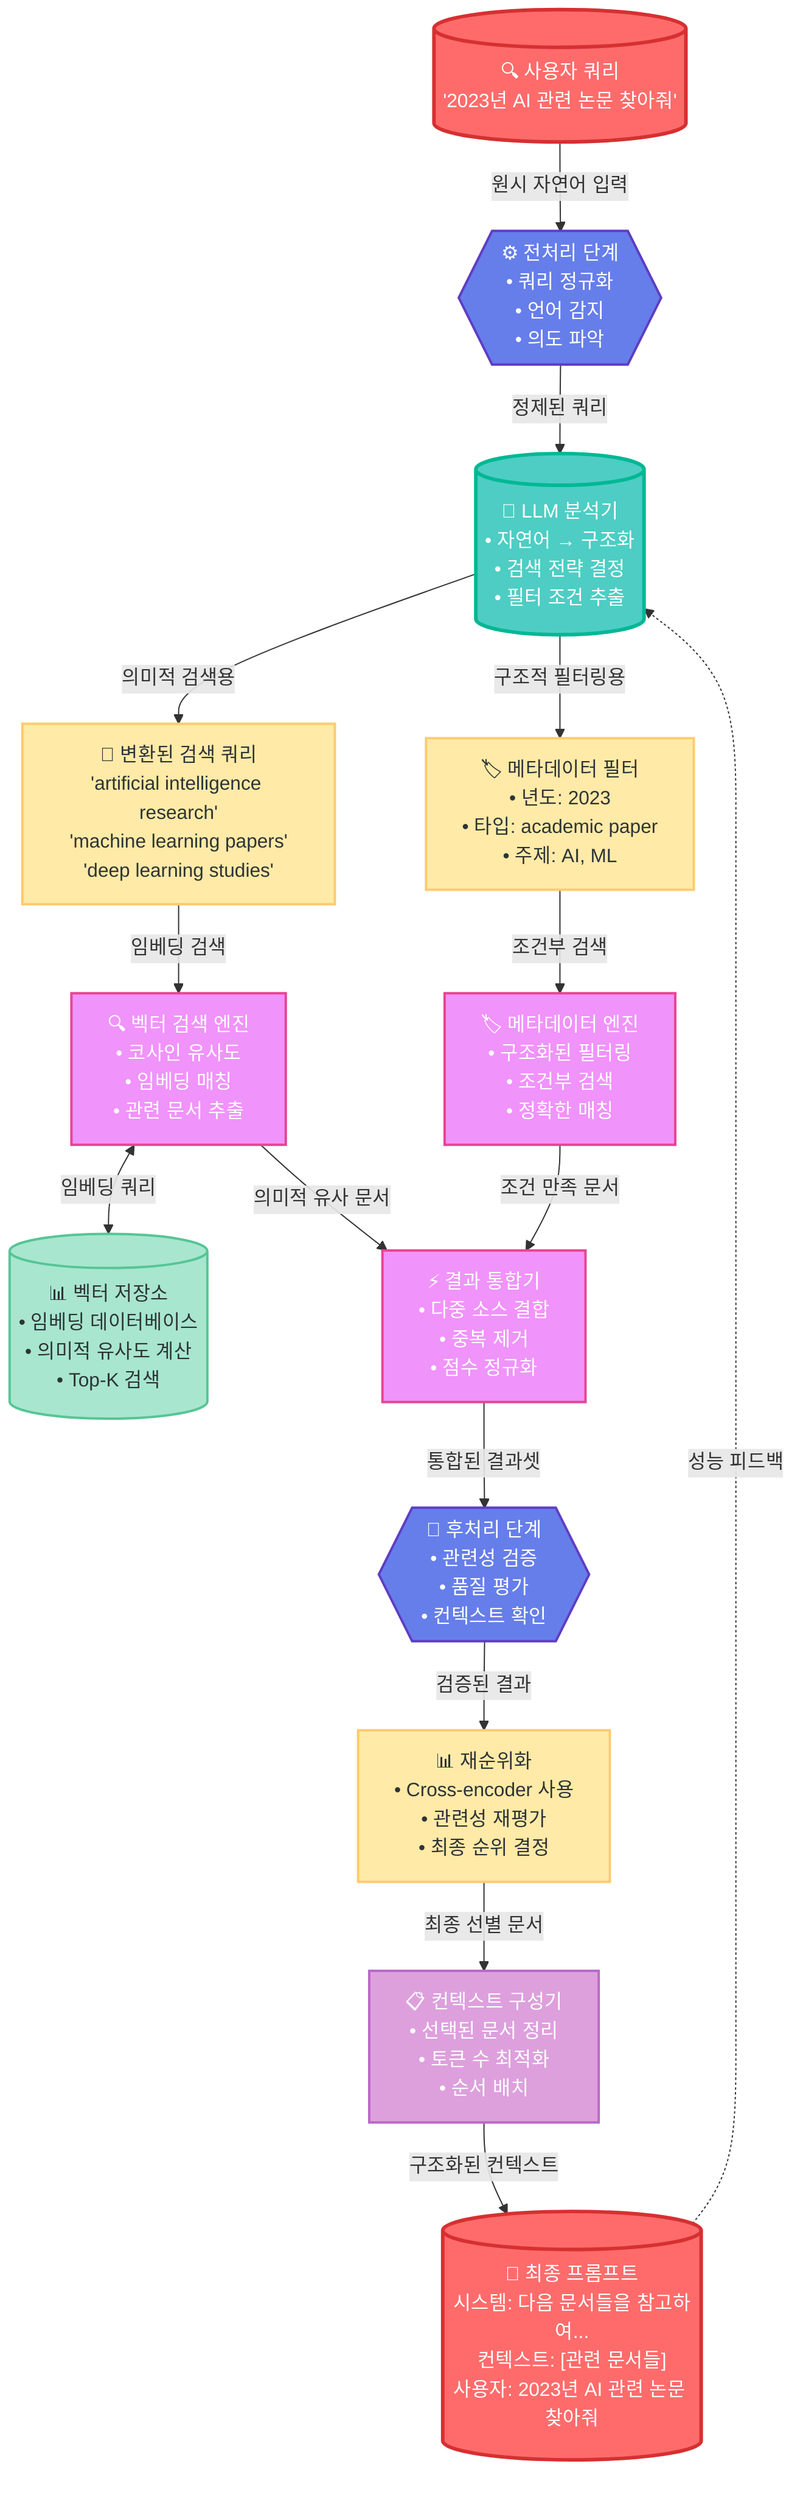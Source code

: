 graph TB
    %% 사용자 쿼리 시작점
    Query[("🔍 사용자 쿼리<br/>'2023년 AI 관련 논문 찾아줘'")]
    
    %% Before 단계 - 쿼리 전처리
    Before{{"⚙️ 전처리 단계<br/>• 쿼리 정규화<br/>• 언어 감지<br/>• 의도 파악"}}
    
    %% LLM을 통한 쿼리 분석 및 변환
    LLM[("🤖 LLM 분석기<br/>• 자연어 → 구조화<br/>• 검색 전략 결정<br/>• 필터 조건 추출")]
    
    %% 변환된 쿼리들
    TransQuery["📝 변환된 검색 쿼리<br/>'artificial intelligence research'<br/>'machine learning papers'<br/>'deep learning studies'"]
    Filter["🏷️ 메타데이터 필터<br/>• 년도: 2023<br/>• 타입: academic paper<br/>• 주제: AI, ML"]
    
    %% 벡터 스토어 및 검색
    VectorStore[("📊 벡터 저장소<br/>• 임베딩 데이터베이스<br/>• 의미적 유사도 계산<br/>• Top-K 검색")]
    
    %% 검색 엔진들
    VectorEngine["🔍 벡터 검색 엔진<br/>• 코사인 유사도<br/>• 임베딩 매칭<br/>• 관련 문서 추출"]
    
    MetadataEngine["🏷️ 메타데이터 엔진<br/>• 구조화된 필터링<br/>• 조건부 검색<br/>• 정확한 매칭"]
    
    %% 결과 통합
    Synthesizer["⚡ 결과 통합기<br/>• 다중 소스 결합<br/>• 중복 제거<br/>• 점수 정규화"]
    
    %% 후처리 및 재순위
    PostProcess{{"🔄 후처리 단계<br/>• 관련성 검증<br/>• 품질 평가<br/>• 컨텍스트 확인"}}
    
    Reranking["📊 재순위화<br/>• Cross-encoder 사용<br/>• 관련성 재평가<br/>• 최종 순위 결정"]
    
    %% 컨텍스트 구성
    ContextBuilder["📋 컨텍스트 구성기<br/>• 선택된 문서 정리<br/>• 토큰 수 최적화<br/>• 순서 배치"]
    
    %% 최종 프롬프트 생성
    Prompt[("💬 최종 프롬프트<br/>시스템: 다음 문서들을 참고하여...<br/>컨텍스트: [관련 문서들]<br/>사용자: 2023년 AI 관련 논문 찾아줘")]
    
    %% 연결 관계 및 설명
    Query -->|"원시 자연어 입력"| Before
    Before -->|"정제된 쿼리"| LLM
    
    %% LLM에서 여러 출력으로 분기
    LLM -->|"의미적 검색용"| TransQuery
    LLM -->|"구조적 필터링용"| Filter
    
    %% 병렬 검색 수행
    TransQuery -->|"임베딩 검색"| VectorEngine
    Filter -->|"조건부 검색"| MetadataEngine
    
    %% 벡터 저장소 연결
    VectorEngine <-->|"임베딩 쿼리"| VectorStore
    
    %% 검색 결과 통합
    VectorEngine -->|"의미적 유사 문서"| Synthesizer
    MetadataEngine -->|"조건 만족 문서"| Synthesizer
    
    %% 후처리 과정
    Synthesizer -->|"통합된 결과셋"| PostProcess
    PostProcess -->|"검증된 결과"| Reranking
    
    %% 컨텍스트 구성
    Reranking -->|"최종 선별 문서"| ContextBuilder
    
    %% 최종 프롬프트로
    ContextBuilder -->|"구조화된 컨텍스트"| Prompt
    
    %% 피드백 루프 (LLM으로 다시)
    Prompt -.->|"성능 피드백"| LLM
    
    %% 스타일링
    classDef queryStyle fill:#ff6b6b,stroke:#d63031,stroke-width:3px,color:#fff
    classDef llmStyle fill:#4ecdc4,stroke:#00b894,stroke-width:3px,color:#fff
    classDef processStyle fill:#667eea,stroke:#5f3dc4,stroke-width:2px,color:#fff
    classDef engineStyle fill:#f093fb,stroke:#e84393,stroke-width:2px,color:#fff
    classDef outputStyle fill:#ffeaa7,stroke:#fdcb6e,stroke-width:2px,color:#2d3436
    classDef storageStyle fill:#a8e6cf,stroke:#56c596,stroke-width:2px,color:#2d3436
    classDef contextStyle fill:#dda0dd,stroke:#ba68c8,stroke-width:2px,color:#fff
    
    class Query,Prompt queryStyle
    class LLM llmStyle
    class Before,PostProcess processStyle
    class VectorEngine,MetadataEngine,Synthesizer engineStyle
    class TransQuery,Filter,Reranking outputStyle
    class VectorStore storageStyle
    class ContextBuilder contextStyle